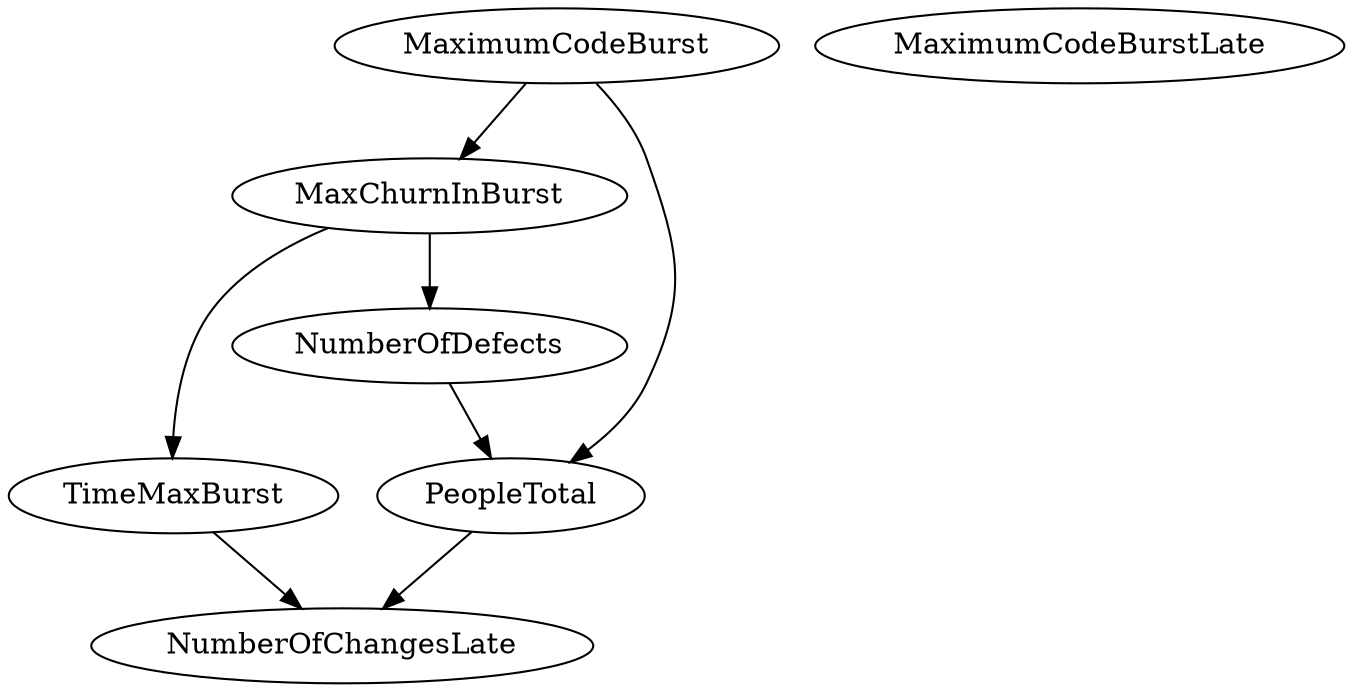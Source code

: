 digraph {
   NumberOfChangesLate;
   MaximumCodeBurst;
   NumberOfDefects;
   MaxChurnInBurst;
   TimeMaxBurst;
   MaximumCodeBurstLate;
   PeopleTotal;
   MaximumCodeBurst -> MaxChurnInBurst;
   MaximumCodeBurst -> PeopleTotal;
   NumberOfDefects -> PeopleTotal;
   MaxChurnInBurst -> NumberOfDefects;
   MaxChurnInBurst -> TimeMaxBurst;
   TimeMaxBurst -> NumberOfChangesLate;
   PeopleTotal -> NumberOfChangesLate;
}
